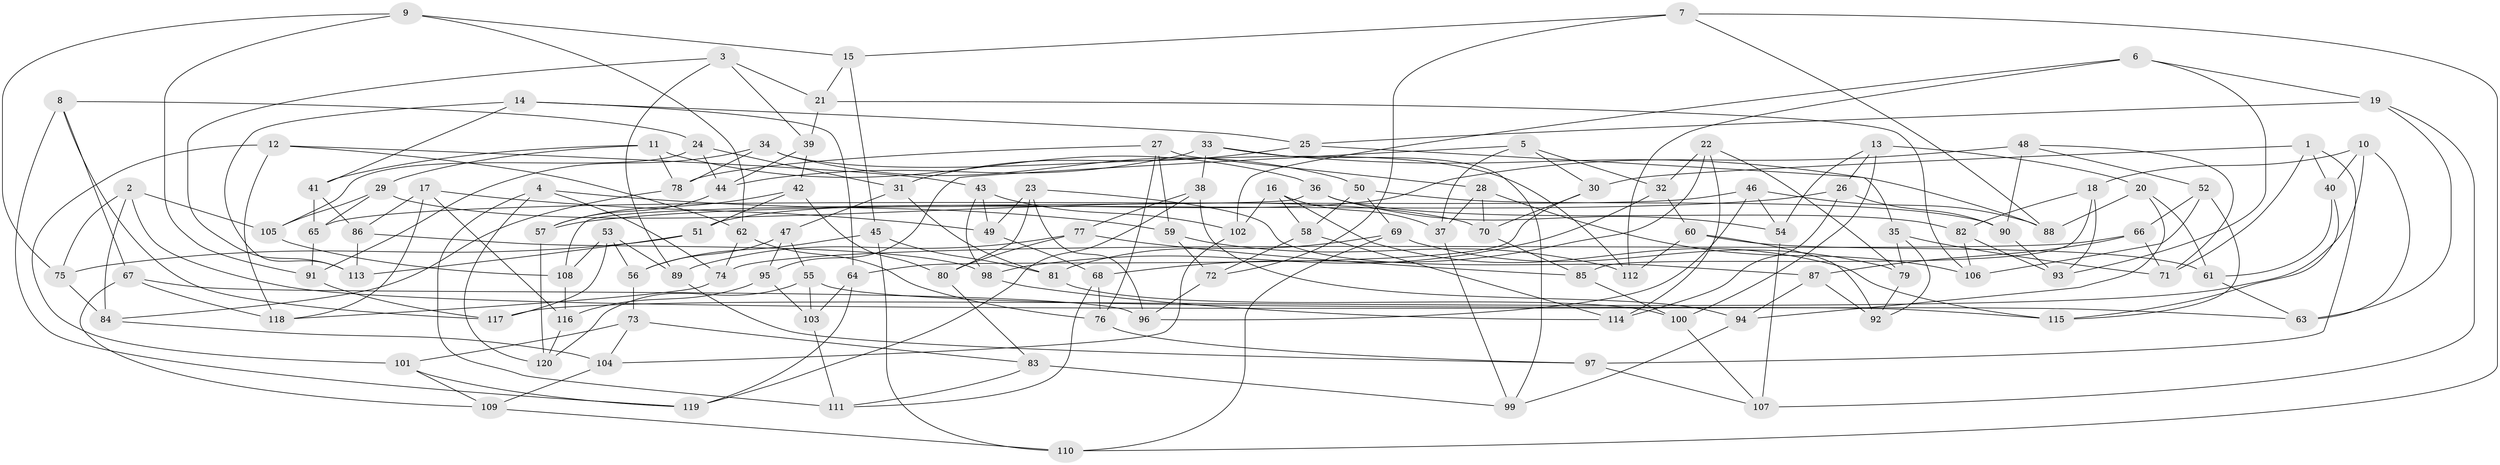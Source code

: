 // Generated by graph-tools (version 1.1) at 2025/50/03/09/25 03:50:46]
// undirected, 120 vertices, 240 edges
graph export_dot {
graph [start="1"]
  node [color=gray90,style=filled];
  1;
  2;
  3;
  4;
  5;
  6;
  7;
  8;
  9;
  10;
  11;
  12;
  13;
  14;
  15;
  16;
  17;
  18;
  19;
  20;
  21;
  22;
  23;
  24;
  25;
  26;
  27;
  28;
  29;
  30;
  31;
  32;
  33;
  34;
  35;
  36;
  37;
  38;
  39;
  40;
  41;
  42;
  43;
  44;
  45;
  46;
  47;
  48;
  49;
  50;
  51;
  52;
  53;
  54;
  55;
  56;
  57;
  58;
  59;
  60;
  61;
  62;
  63;
  64;
  65;
  66;
  67;
  68;
  69;
  70;
  71;
  72;
  73;
  74;
  75;
  76;
  77;
  78;
  79;
  80;
  81;
  82;
  83;
  84;
  85;
  86;
  87;
  88;
  89;
  90;
  91;
  92;
  93;
  94;
  95;
  96;
  97;
  98;
  99;
  100;
  101;
  102;
  103;
  104;
  105;
  106;
  107;
  108;
  109;
  110;
  111;
  112;
  113;
  114;
  115;
  116;
  117;
  118;
  119;
  120;
  1 -- 97;
  1 -- 40;
  1 -- 30;
  1 -- 71;
  2 -- 84;
  2 -- 75;
  2 -- 105;
  2 -- 63;
  3 -- 113;
  3 -- 39;
  3 -- 89;
  3 -- 21;
  4 -- 74;
  4 -- 59;
  4 -- 120;
  4 -- 111;
  5 -- 37;
  5 -- 95;
  5 -- 32;
  5 -- 30;
  6 -- 19;
  6 -- 102;
  6 -- 93;
  6 -- 112;
  7 -- 15;
  7 -- 110;
  7 -- 88;
  7 -- 72;
  8 -- 67;
  8 -- 119;
  8 -- 24;
  8 -- 117;
  9 -- 91;
  9 -- 75;
  9 -- 15;
  9 -- 62;
  10 -- 18;
  10 -- 63;
  10 -- 117;
  10 -- 40;
  11 -- 29;
  11 -- 78;
  11 -- 41;
  11 -- 36;
  12 -- 101;
  12 -- 118;
  12 -- 62;
  12 -- 43;
  13 -- 20;
  13 -- 100;
  13 -- 54;
  13 -- 26;
  14 -- 25;
  14 -- 41;
  14 -- 113;
  14 -- 64;
  15 -- 21;
  15 -- 45;
  16 -- 115;
  16 -- 37;
  16 -- 58;
  16 -- 102;
  17 -- 116;
  17 -- 118;
  17 -- 49;
  17 -- 86;
  18 -- 93;
  18 -- 85;
  18 -- 82;
  19 -- 25;
  19 -- 107;
  19 -- 63;
  20 -- 94;
  20 -- 61;
  20 -- 88;
  21 -- 106;
  21 -- 39;
  22 -- 114;
  22 -- 32;
  22 -- 79;
  22 -- 68;
  23 -- 80;
  23 -- 96;
  23 -- 49;
  23 -- 87;
  24 -- 105;
  24 -- 44;
  24 -- 31;
  25 -- 31;
  25 -- 35;
  26 -- 114;
  26 -- 57;
  26 -- 90;
  27 -- 78;
  27 -- 28;
  27 -- 59;
  27 -- 76;
  28 -- 37;
  28 -- 70;
  28 -- 106;
  29 -- 105;
  29 -- 65;
  29 -- 70;
  30 -- 64;
  30 -- 70;
  31 -- 47;
  31 -- 81;
  32 -- 98;
  32 -- 60;
  33 -- 38;
  33 -- 44;
  33 -- 99;
  33 -- 88;
  34 -- 91;
  34 -- 78;
  34 -- 50;
  34 -- 112;
  35 -- 79;
  35 -- 71;
  35 -- 92;
  36 -- 54;
  36 -- 108;
  36 -- 82;
  37 -- 99;
  38 -- 119;
  38 -- 94;
  38 -- 77;
  39 -- 44;
  39 -- 42;
  40 -- 115;
  40 -- 61;
  41 -- 86;
  41 -- 65;
  42 -- 57;
  42 -- 80;
  42 -- 51;
  43 -- 102;
  43 -- 49;
  43 -- 98;
  44 -- 57;
  45 -- 110;
  45 -- 56;
  45 -- 81;
  46 -- 96;
  46 -- 65;
  46 -- 54;
  46 -- 88;
  47 -- 95;
  47 -- 56;
  47 -- 55;
  48 -- 71;
  48 -- 90;
  48 -- 52;
  48 -- 51;
  49 -- 68;
  50 -- 90;
  50 -- 58;
  50 -- 69;
  51 -- 113;
  51 -- 75;
  52 -- 115;
  52 -- 106;
  52 -- 66;
  53 -- 89;
  53 -- 108;
  53 -- 117;
  53 -- 56;
  54 -- 107;
  55 -- 115;
  55 -- 120;
  55 -- 103;
  56 -- 73;
  57 -- 120;
  58 -- 114;
  58 -- 72;
  59 -- 112;
  59 -- 72;
  60 -- 92;
  60 -- 112;
  60 -- 61;
  61 -- 63;
  62 -- 76;
  62 -- 74;
  64 -- 103;
  64 -- 119;
  65 -- 91;
  66 -- 74;
  66 -- 87;
  66 -- 71;
  67 -- 96;
  67 -- 109;
  67 -- 118;
  68 -- 111;
  68 -- 76;
  69 -- 81;
  69 -- 110;
  69 -- 79;
  70 -- 85;
  72 -- 96;
  73 -- 83;
  73 -- 104;
  73 -- 101;
  74 -- 118;
  75 -- 84;
  76 -- 97;
  77 -- 80;
  77 -- 89;
  77 -- 85;
  78 -- 84;
  79 -- 92;
  80 -- 83;
  81 -- 100;
  82 -- 106;
  82 -- 93;
  83 -- 111;
  83 -- 99;
  84 -- 104;
  85 -- 100;
  86 -- 113;
  86 -- 98;
  87 -- 92;
  87 -- 94;
  89 -- 97;
  90 -- 93;
  91 -- 117;
  94 -- 99;
  95 -- 103;
  95 -- 116;
  97 -- 107;
  98 -- 114;
  100 -- 107;
  101 -- 119;
  101 -- 109;
  102 -- 104;
  103 -- 111;
  104 -- 109;
  105 -- 108;
  108 -- 116;
  109 -- 110;
  116 -- 120;
}
